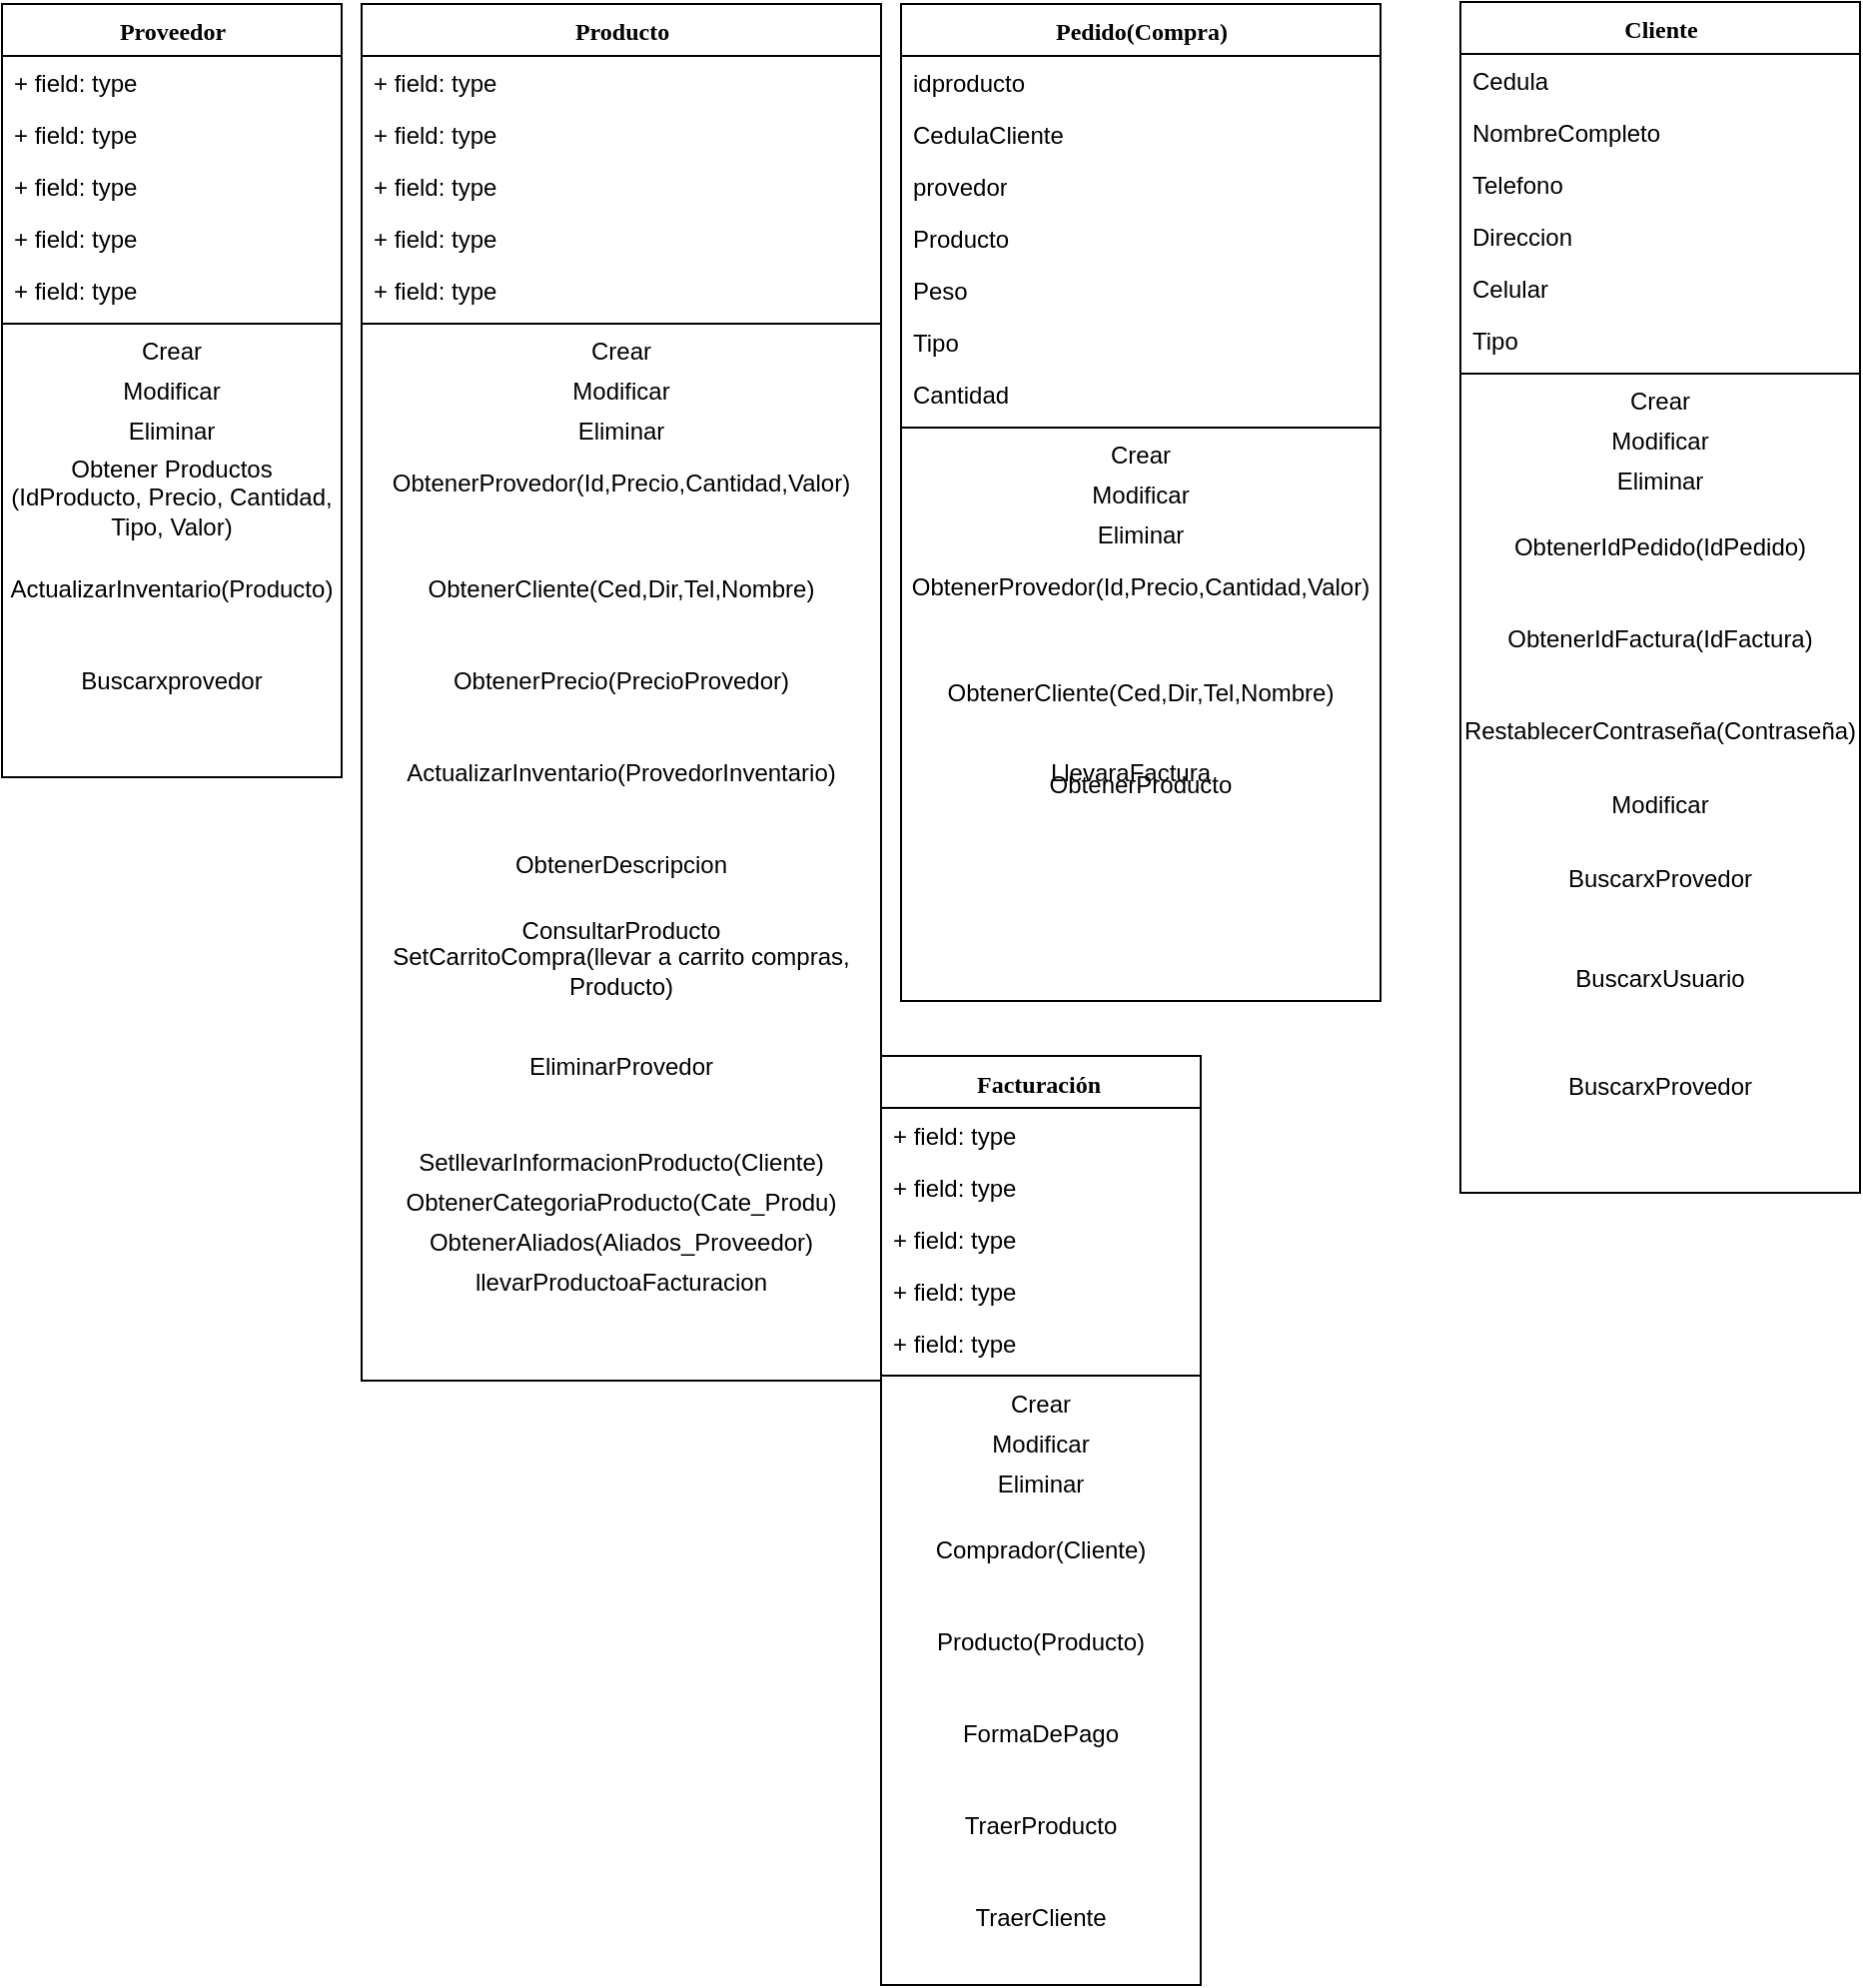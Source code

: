 <mxfile version="10.6.0" type="github"><diagram name="Page-1" id="9f46799a-70d6-7492-0946-bef42562c5a5"><mxGraphModel dx="1074" dy="616" grid="1" gridSize="10" guides="1" tooltips="1" connect="1" arrows="1" fold="1" page="1" pageScale="1" pageWidth="1100" pageHeight="850" background="#ffffff" math="0" shadow="0"><root><mxCell id="0"/><mxCell id="1" parent="0"/><mxCell id="78961159f06e98e8-30" value="Proveedor" style="swimlane;html=1;fontStyle=1;align=center;verticalAlign=top;childLayout=stackLayout;horizontal=1;startSize=26;horizontalStack=0;resizeParent=1;resizeLast=0;collapsible=1;marginBottom=0;swimlaneFillColor=#ffffff;rounded=0;shadow=0;comic=0;labelBackgroundColor=none;strokeColor=#000000;strokeWidth=1;fillColor=none;fontFamily=Verdana;fontSize=12;fontColor=#000000;" parent="1" vertex="1"><mxGeometry x="190" y="81" width="170" height="387" as="geometry"/></mxCell><mxCell id="78961159f06e98e8-31" value="+ field: type" style="text;html=1;strokeColor=none;fillColor=none;align=left;verticalAlign=top;spacingLeft=4;spacingRight=4;whiteSpace=wrap;overflow=hidden;rotatable=0;points=[[0,0.5],[1,0.5]];portConstraint=eastwest;" parent="78961159f06e98e8-30" vertex="1"><mxGeometry y="26" width="170" height="26" as="geometry"/></mxCell><mxCell id="78961159f06e98e8-32" value="+ field: type" style="text;html=1;strokeColor=none;fillColor=none;align=left;verticalAlign=top;spacingLeft=4;spacingRight=4;whiteSpace=wrap;overflow=hidden;rotatable=0;points=[[0,0.5],[1,0.5]];portConstraint=eastwest;" parent="78961159f06e98e8-30" vertex="1"><mxGeometry y="52" width="170" height="26" as="geometry"/></mxCell><mxCell id="78961159f06e98e8-33" value="+ field: type" style="text;html=1;strokeColor=none;fillColor=none;align=left;verticalAlign=top;spacingLeft=4;spacingRight=4;whiteSpace=wrap;overflow=hidden;rotatable=0;points=[[0,0.5],[1,0.5]];portConstraint=eastwest;" parent="78961159f06e98e8-30" vertex="1"><mxGeometry y="78" width="170" height="26" as="geometry"/></mxCell><mxCell id="78961159f06e98e8-34" value="+ field: type" style="text;html=1;strokeColor=none;fillColor=none;align=left;verticalAlign=top;spacingLeft=4;spacingRight=4;whiteSpace=wrap;overflow=hidden;rotatable=0;points=[[0,0.5],[1,0.5]];portConstraint=eastwest;" parent="78961159f06e98e8-30" vertex="1"><mxGeometry y="104" width="170" height="26" as="geometry"/></mxCell><mxCell id="78961159f06e98e8-36" value="+ field: type" style="text;html=1;strokeColor=none;fillColor=none;align=left;verticalAlign=top;spacingLeft=4;spacingRight=4;whiteSpace=wrap;overflow=hidden;rotatable=0;points=[[0,0.5],[1,0.5]];portConstraint=eastwest;" parent="78961159f06e98e8-30" vertex="1"><mxGeometry y="130" width="170" height="26" as="geometry"/></mxCell><mxCell id="78961159f06e98e8-38" value="" style="line;html=1;strokeWidth=1;fillColor=none;align=left;verticalAlign=middle;spacingTop=-1;spacingLeft=3;spacingRight=3;rotatable=0;labelPosition=right;points=[];portConstraint=eastwest;" parent="78961159f06e98e8-30" vertex="1"><mxGeometry y="156" width="170" height="8" as="geometry"/></mxCell><mxCell id="1F3ZZn_DFrRLebrLhPAO-1" value="Crear" style="text;html=1;strokeColor=none;fillColor=none;align=center;verticalAlign=middle;whiteSpace=wrap;rounded=0;" parent="78961159f06e98e8-30" vertex="1"><mxGeometry y="164" width="170" height="20" as="geometry"/></mxCell><mxCell id="1F3ZZn_DFrRLebrLhPAO-2" value="Modificar" style="text;html=1;strokeColor=none;fillColor=none;align=center;verticalAlign=middle;whiteSpace=wrap;rounded=0;" parent="78961159f06e98e8-30" vertex="1"><mxGeometry y="184" width="170" height="20" as="geometry"/></mxCell><mxCell id="1F3ZZn_DFrRLebrLhPAO-10" value="Eliminar" style="text;html=1;strokeColor=none;fillColor=none;align=center;verticalAlign=middle;whiteSpace=wrap;rounded=0;" parent="78961159f06e98e8-30" vertex="1"><mxGeometry y="204" width="170" height="20" as="geometry"/></mxCell><mxCell id="1F3ZZn_DFrRLebrLhPAO-4" value="Obtener Productos (IdProducto, Precio, Cantidad, Tipo, Valor)" style="text;html=1;strokeColor=none;fillColor=none;align=center;verticalAlign=middle;whiteSpace=wrap;rounded=0;" parent="78961159f06e98e8-30" vertex="1"><mxGeometry y="224" width="170" height="46" as="geometry"/></mxCell><mxCell id="pWadRWAF-90wM3f6mrkz-18" value="ActualizarInventario(Producto)" style="text;html=1;strokeColor=none;fillColor=none;align=center;verticalAlign=middle;whiteSpace=wrap;rounded=0;" parent="78961159f06e98e8-30" vertex="1"><mxGeometry y="270" width="170" height="46" as="geometry"/></mxCell><mxCell id="1F3ZZn_DFrRLebrLhPAO-13" value="Pedido(Compra)" style="swimlane;html=1;fontStyle=1;align=center;verticalAlign=top;childLayout=stackLayout;horizontal=1;startSize=26;horizontalStack=0;resizeParent=1;resizeLast=0;collapsible=1;marginBottom=0;swimlaneFillColor=#ffffff;rounded=0;shadow=0;comic=0;labelBackgroundColor=none;strokeColor=#000000;strokeWidth=1;fillColor=none;fontFamily=Verdana;fontSize=12;fontColor=#000000;" parent="1" vertex="1"><mxGeometry x="640" y="81" width="240" height="499" as="geometry"/></mxCell><mxCell id="1F3ZZn_DFrRLebrLhPAO-14" value="idproducto" style="text;html=1;strokeColor=none;fillColor=none;align=left;verticalAlign=top;spacingLeft=4;spacingRight=4;whiteSpace=wrap;overflow=hidden;rotatable=0;points=[[0,0.5],[1,0.5]];portConstraint=eastwest;" parent="1F3ZZn_DFrRLebrLhPAO-13" vertex="1"><mxGeometry y="26" width="240" height="26" as="geometry"/></mxCell><mxCell id="1F3ZZn_DFrRLebrLhPAO-15" value="CedulaCliente" style="text;html=1;strokeColor=none;fillColor=none;align=left;verticalAlign=top;spacingLeft=4;spacingRight=4;whiteSpace=wrap;overflow=hidden;rotatable=0;points=[[0,0.5],[1,0.5]];portConstraint=eastwest;" parent="1F3ZZn_DFrRLebrLhPAO-13" vertex="1"><mxGeometry y="52" width="240" height="26" as="geometry"/></mxCell><mxCell id="1F3ZZn_DFrRLebrLhPAO-16" value="provedor" style="text;html=1;strokeColor=none;fillColor=none;align=left;verticalAlign=top;spacingLeft=4;spacingRight=4;whiteSpace=wrap;overflow=hidden;rotatable=0;points=[[0,0.5],[1,0.5]];portConstraint=eastwest;" parent="1F3ZZn_DFrRLebrLhPAO-13" vertex="1"><mxGeometry y="78" width="240" height="26" as="geometry"/></mxCell><mxCell id="1F3ZZn_DFrRLebrLhPAO-17" value="Producto" style="text;html=1;strokeColor=none;fillColor=none;align=left;verticalAlign=top;spacingLeft=4;spacingRight=4;whiteSpace=wrap;overflow=hidden;rotatable=0;points=[[0,0.5],[1,0.5]];portConstraint=eastwest;" parent="1F3ZZn_DFrRLebrLhPAO-13" vertex="1"><mxGeometry y="104" width="240" height="26" as="geometry"/></mxCell><mxCell id="rBBtyC2O3I0oxIt0Tceh-10" value="Peso" style="text;strokeColor=none;fillColor=none;align=left;verticalAlign=top;spacingLeft=4;spacingRight=4;overflow=hidden;rotatable=0;points=[[0,0.5],[1,0.5]];portConstraint=eastwest;" vertex="1" parent="1F3ZZn_DFrRLebrLhPAO-13"><mxGeometry y="130" width="240" height="26" as="geometry"/></mxCell><mxCell id="rBBtyC2O3I0oxIt0Tceh-11" value="Tipo" style="text;strokeColor=none;fillColor=none;align=left;verticalAlign=top;spacingLeft=4;spacingRight=4;overflow=hidden;rotatable=0;points=[[0,0.5],[1,0.5]];portConstraint=eastwest;" vertex="1" parent="1F3ZZn_DFrRLebrLhPAO-13"><mxGeometry y="156" width="240" height="26" as="geometry"/></mxCell><mxCell id="1F3ZZn_DFrRLebrLhPAO-18" value="Cantidad" style="text;html=1;strokeColor=none;fillColor=none;align=left;verticalAlign=top;spacingLeft=4;spacingRight=4;whiteSpace=wrap;overflow=hidden;rotatable=0;points=[[0,0.5],[1,0.5]];portConstraint=eastwest;" parent="1F3ZZn_DFrRLebrLhPAO-13" vertex="1"><mxGeometry y="182" width="240" height="26" as="geometry"/></mxCell><mxCell id="1F3ZZn_DFrRLebrLhPAO-19" value="" style="line;html=1;strokeWidth=1;fillColor=none;align=left;verticalAlign=middle;spacingTop=-1;spacingLeft=3;spacingRight=3;rotatable=0;labelPosition=right;points=[];portConstraint=eastwest;" parent="1F3ZZn_DFrRLebrLhPAO-13" vertex="1"><mxGeometry y="208" width="240" height="8" as="geometry"/></mxCell><mxCell id="1F3ZZn_DFrRLebrLhPAO-20" value="Crear" style="text;html=1;strokeColor=none;fillColor=none;align=center;verticalAlign=middle;whiteSpace=wrap;rounded=0;" parent="1F3ZZn_DFrRLebrLhPAO-13" vertex="1"><mxGeometry y="216" width="240" height="20" as="geometry"/></mxCell><mxCell id="1F3ZZn_DFrRLebrLhPAO-21" value="Modificar" style="text;html=1;strokeColor=none;fillColor=none;align=center;verticalAlign=middle;whiteSpace=wrap;rounded=0;" parent="1F3ZZn_DFrRLebrLhPAO-13" vertex="1"><mxGeometry y="236" width="240" height="20" as="geometry"/></mxCell><mxCell id="1F3ZZn_DFrRLebrLhPAO-22" value="Eliminar" style="text;html=1;strokeColor=none;fillColor=none;align=center;verticalAlign=middle;whiteSpace=wrap;rounded=0;" parent="1F3ZZn_DFrRLebrLhPAO-13" vertex="1"><mxGeometry y="256" width="240" height="20" as="geometry"/></mxCell><mxCell id="1F3ZZn_DFrRLebrLhPAO-23" value="ObtenerProvedor(Id,Precio,Cantidad,Valor)&lt;br&gt;&lt;br&gt;" style="text;html=1;strokeColor=none;fillColor=none;align=center;verticalAlign=middle;whiteSpace=wrap;rounded=0;" parent="1F3ZZn_DFrRLebrLhPAO-13" vertex="1"><mxGeometry y="276" width="240" height="46" as="geometry"/></mxCell><mxCell id="1F3ZZn_DFrRLebrLhPAO-25" value="ObtenerCliente(Ced,Dir,Tel,Nombre)&lt;br&gt;" style="text;html=1;strokeColor=none;fillColor=none;align=center;verticalAlign=middle;whiteSpace=wrap;rounded=0;" parent="1F3ZZn_DFrRLebrLhPAO-13" vertex="1"><mxGeometry y="322" width="240" height="46" as="geometry"/></mxCell><mxCell id="1F3ZZn_DFrRLebrLhPAO-39" value="ObtenerProducto&lt;br&gt;" style="text;html=1;strokeColor=none;fillColor=none;align=center;verticalAlign=middle;whiteSpace=wrap;rounded=0;" parent="1F3ZZn_DFrRLebrLhPAO-13" vertex="1"><mxGeometry y="368" width="240" height="46" as="geometry"/></mxCell><mxCell id="1F3ZZn_DFrRLebrLhPAO-27" value="Producto" style="swimlane;html=1;fontStyle=1;align=center;verticalAlign=top;childLayout=stackLayout;horizontal=1;startSize=26;horizontalStack=0;resizeParent=1;resizeLast=0;collapsible=1;marginBottom=0;swimlaneFillColor=#ffffff;rounded=0;shadow=0;comic=0;labelBackgroundColor=none;strokeColor=#000000;strokeWidth=1;fillColor=none;fontFamily=Verdana;fontSize=12;fontColor=#000000;" parent="1" vertex="1"><mxGeometry x="370" y="81" width="260" height="689" as="geometry"/></mxCell><mxCell id="1F3ZZn_DFrRLebrLhPAO-28" value="+ field: type" style="text;html=1;strokeColor=none;fillColor=none;align=left;verticalAlign=top;spacingLeft=4;spacingRight=4;whiteSpace=wrap;overflow=hidden;rotatable=0;points=[[0,0.5],[1,0.5]];portConstraint=eastwest;" parent="1F3ZZn_DFrRLebrLhPAO-27" vertex="1"><mxGeometry y="26" width="260" height="26" as="geometry"/></mxCell><mxCell id="1F3ZZn_DFrRLebrLhPAO-29" value="+ field: type" style="text;html=1;strokeColor=none;fillColor=none;align=left;verticalAlign=top;spacingLeft=4;spacingRight=4;whiteSpace=wrap;overflow=hidden;rotatable=0;points=[[0,0.5],[1,0.5]];portConstraint=eastwest;" parent="1F3ZZn_DFrRLebrLhPAO-27" vertex="1"><mxGeometry y="52" width="260" height="26" as="geometry"/></mxCell><mxCell id="1F3ZZn_DFrRLebrLhPAO-30" value="+ field: type" style="text;html=1;strokeColor=none;fillColor=none;align=left;verticalAlign=top;spacingLeft=4;spacingRight=4;whiteSpace=wrap;overflow=hidden;rotatable=0;points=[[0,0.5],[1,0.5]];portConstraint=eastwest;" parent="1F3ZZn_DFrRLebrLhPAO-27" vertex="1"><mxGeometry y="78" width="260" height="26" as="geometry"/></mxCell><mxCell id="1F3ZZn_DFrRLebrLhPAO-31" value="+ field: type" style="text;html=1;strokeColor=none;fillColor=none;align=left;verticalAlign=top;spacingLeft=4;spacingRight=4;whiteSpace=wrap;overflow=hidden;rotatable=0;points=[[0,0.5],[1,0.5]];portConstraint=eastwest;" parent="1F3ZZn_DFrRLebrLhPAO-27" vertex="1"><mxGeometry y="104" width="260" height="26" as="geometry"/></mxCell><mxCell id="1F3ZZn_DFrRLebrLhPAO-32" value="+ field: type" style="text;html=1;strokeColor=none;fillColor=none;align=left;verticalAlign=top;spacingLeft=4;spacingRight=4;whiteSpace=wrap;overflow=hidden;rotatable=0;points=[[0,0.5],[1,0.5]];portConstraint=eastwest;" parent="1F3ZZn_DFrRLebrLhPAO-27" vertex="1"><mxGeometry y="130" width="260" height="26" as="geometry"/></mxCell><mxCell id="1F3ZZn_DFrRLebrLhPAO-33" value="" style="line;html=1;strokeWidth=1;fillColor=none;align=left;verticalAlign=middle;spacingTop=-1;spacingLeft=3;spacingRight=3;rotatable=0;labelPosition=right;points=[];portConstraint=eastwest;" parent="1F3ZZn_DFrRLebrLhPAO-27" vertex="1"><mxGeometry y="156" width="260" height="8" as="geometry"/></mxCell><mxCell id="1F3ZZn_DFrRLebrLhPAO-34" value="Crear" style="text;html=1;strokeColor=none;fillColor=none;align=center;verticalAlign=middle;whiteSpace=wrap;rounded=0;" parent="1F3ZZn_DFrRLebrLhPAO-27" vertex="1"><mxGeometry y="164" width="260" height="20" as="geometry"/></mxCell><mxCell id="1F3ZZn_DFrRLebrLhPAO-35" value="Modificar" style="text;html=1;strokeColor=none;fillColor=none;align=center;verticalAlign=middle;whiteSpace=wrap;rounded=0;" parent="1F3ZZn_DFrRLebrLhPAO-27" vertex="1"><mxGeometry y="184" width="260" height="20" as="geometry"/></mxCell><mxCell id="1F3ZZn_DFrRLebrLhPAO-36" value="Eliminar" style="text;html=1;strokeColor=none;fillColor=none;align=center;verticalAlign=middle;whiteSpace=wrap;rounded=0;" parent="1F3ZZn_DFrRLebrLhPAO-27" vertex="1"><mxGeometry y="204" width="260" height="20" as="geometry"/></mxCell><mxCell id="1F3ZZn_DFrRLebrLhPAO-37" value="ObtenerProvedor(Id,Precio,Cantidad,Valor)&lt;br&gt;&lt;br&gt;" style="text;html=1;strokeColor=none;fillColor=none;align=center;verticalAlign=middle;whiteSpace=wrap;rounded=0;" parent="1F3ZZn_DFrRLebrLhPAO-27" vertex="1"><mxGeometry y="224" width="260" height="46" as="geometry"/></mxCell><mxCell id="1F3ZZn_DFrRLebrLhPAO-38" value="ObtenerCliente(Ced,Dir,Tel,Nombre)&lt;br&gt;" style="text;html=1;strokeColor=none;fillColor=none;align=center;verticalAlign=middle;whiteSpace=wrap;rounded=0;" parent="1F3ZZn_DFrRLebrLhPAO-27" vertex="1"><mxGeometry y="270" width="260" height="46" as="geometry"/></mxCell><mxCell id="1F3ZZn_DFrRLebrLhPAO-40" value="ObtenerPrecio(PrecioProvedor)&lt;br&gt;" style="text;html=1;strokeColor=none;fillColor=none;align=center;verticalAlign=middle;whiteSpace=wrap;rounded=0;" parent="1F3ZZn_DFrRLebrLhPAO-27" vertex="1"><mxGeometry y="316" width="260" height="46" as="geometry"/></mxCell><mxCell id="1F3ZZn_DFrRLebrLhPAO-41" value="ActualizarInventario(ProvedorInventario)&lt;br&gt;" style="text;html=1;strokeColor=none;fillColor=none;align=center;verticalAlign=middle;whiteSpace=wrap;rounded=0;" parent="1F3ZZn_DFrRLebrLhPAO-27" vertex="1"><mxGeometry y="362" width="260" height="46" as="geometry"/></mxCell><mxCell id="1F3ZZn_DFrRLebrLhPAO-42" value="ObtenerDescripcion" style="text;html=1;strokeColor=none;fillColor=none;align=center;verticalAlign=middle;whiteSpace=wrap;rounded=0;" parent="1F3ZZn_DFrRLebrLhPAO-27" vertex="1"><mxGeometry y="408" width="260" height="46" as="geometry"/></mxCell><mxCell id="1F3ZZn_DFrRLebrLhPAO-43" value="ConsultarProducto" style="text;html=1;strokeColor=none;fillColor=none;align=center;verticalAlign=middle;whiteSpace=wrap;rounded=0;" parent="1F3ZZn_DFrRLebrLhPAO-27" vertex="1"><mxGeometry y="454" width="260" height="20" as="geometry"/></mxCell><mxCell id="1F3ZZn_DFrRLebrLhPAO-45" value="SetCarritoCompra(llevar a carrito compras, Producto)" style="text;html=1;strokeColor=none;fillColor=none;align=center;verticalAlign=middle;whiteSpace=wrap;rounded=0;" parent="1F3ZZn_DFrRLebrLhPAO-27" vertex="1"><mxGeometry y="474" width="260" height="20" as="geometry"/></mxCell><mxCell id="1F3ZZn_DFrRLebrLhPAO-47" value="EliminarProvedor" style="text;html=1;strokeColor=none;fillColor=none;align=center;verticalAlign=middle;whiteSpace=wrap;rounded=0;" parent="1F3ZZn_DFrRLebrLhPAO-27" vertex="1"><mxGeometry y="494" width="260" height="76" as="geometry"/></mxCell><mxCell id="1F3ZZn_DFrRLebrLhPAO-44" value="SetllevarInformacionProducto(Cliente)" style="text;html=1;strokeColor=none;fillColor=none;align=center;verticalAlign=middle;whiteSpace=wrap;rounded=0;" parent="1F3ZZn_DFrRLebrLhPAO-27" vertex="1"><mxGeometry y="570" width="260" height="20" as="geometry"/></mxCell><mxCell id="1F3ZZn_DFrRLebrLhPAO-48" value="ObtenerCategoriaProducto(Cate_Produ)" style="text;html=1;strokeColor=none;fillColor=none;align=center;verticalAlign=middle;whiteSpace=wrap;rounded=0;" parent="1F3ZZn_DFrRLebrLhPAO-27" vertex="1"><mxGeometry y="590" width="260" height="20" as="geometry"/></mxCell><mxCell id="1F3ZZn_DFrRLebrLhPAO-49" value="ObtenerAliados(Aliados_Proveedor)" style="text;html=1;strokeColor=none;fillColor=none;align=center;verticalAlign=middle;whiteSpace=wrap;rounded=0;" parent="1F3ZZn_DFrRLebrLhPAO-27" vertex="1"><mxGeometry y="610" width="260" height="20" as="geometry"/></mxCell><mxCell id="1F3ZZn_DFrRLebrLhPAO-66" value="llevarProductoaFacturacion" style="text;html=1;strokeColor=none;fillColor=none;align=center;verticalAlign=middle;whiteSpace=wrap;rounded=0;" parent="1F3ZZn_DFrRLebrLhPAO-27" vertex="1"><mxGeometry y="630" width="260" height="20" as="geometry"/></mxCell><mxCell id="1F3ZZn_DFrRLebrLhPAO-50" value="Facturación&amp;nbsp;" style="swimlane;html=1;fontStyle=1;align=center;verticalAlign=top;childLayout=stackLayout;horizontal=1;startSize=26;horizontalStack=0;resizeParent=1;resizeLast=0;collapsible=1;marginBottom=0;swimlaneFillColor=#ffffff;rounded=0;shadow=0;comic=0;labelBackgroundColor=none;strokeColor=#000000;strokeWidth=1;fillColor=none;fontFamily=Verdana;fontSize=12;fontColor=#000000;" parent="1" vertex="1"><mxGeometry x="630" y="607.5" width="160" height="465" as="geometry"/></mxCell><mxCell id="1F3ZZn_DFrRLebrLhPAO-51" value="+ field: type" style="text;html=1;strokeColor=none;fillColor=none;align=left;verticalAlign=top;spacingLeft=4;spacingRight=4;whiteSpace=wrap;overflow=hidden;rotatable=0;points=[[0,0.5],[1,0.5]];portConstraint=eastwest;" parent="1F3ZZn_DFrRLebrLhPAO-50" vertex="1"><mxGeometry y="26" width="160" height="26" as="geometry"/></mxCell><mxCell id="1F3ZZn_DFrRLebrLhPAO-52" value="+ field: type" style="text;html=1;strokeColor=none;fillColor=none;align=left;verticalAlign=top;spacingLeft=4;spacingRight=4;whiteSpace=wrap;overflow=hidden;rotatable=0;points=[[0,0.5],[1,0.5]];portConstraint=eastwest;" parent="1F3ZZn_DFrRLebrLhPAO-50" vertex="1"><mxGeometry y="52" width="160" height="26" as="geometry"/></mxCell><mxCell id="1F3ZZn_DFrRLebrLhPAO-53" value="+ field: type" style="text;html=1;strokeColor=none;fillColor=none;align=left;verticalAlign=top;spacingLeft=4;spacingRight=4;whiteSpace=wrap;overflow=hidden;rotatable=0;points=[[0,0.5],[1,0.5]];portConstraint=eastwest;" parent="1F3ZZn_DFrRLebrLhPAO-50" vertex="1"><mxGeometry y="78" width="160" height="26" as="geometry"/></mxCell><mxCell id="1F3ZZn_DFrRLebrLhPAO-54" value="+ field: type" style="text;html=1;strokeColor=none;fillColor=none;align=left;verticalAlign=top;spacingLeft=4;spacingRight=4;whiteSpace=wrap;overflow=hidden;rotatable=0;points=[[0,0.5],[1,0.5]];portConstraint=eastwest;" parent="1F3ZZn_DFrRLebrLhPAO-50" vertex="1"><mxGeometry y="104" width="160" height="26" as="geometry"/></mxCell><mxCell id="1F3ZZn_DFrRLebrLhPAO-55" value="+ field: type" style="text;html=1;strokeColor=none;fillColor=none;align=left;verticalAlign=top;spacingLeft=4;spacingRight=4;whiteSpace=wrap;overflow=hidden;rotatable=0;points=[[0,0.5],[1,0.5]];portConstraint=eastwest;" parent="1F3ZZn_DFrRLebrLhPAO-50" vertex="1"><mxGeometry y="130" width="160" height="26" as="geometry"/></mxCell><mxCell id="1F3ZZn_DFrRLebrLhPAO-56" value="" style="line;html=1;strokeWidth=1;fillColor=none;align=left;verticalAlign=middle;spacingTop=-1;spacingLeft=3;spacingRight=3;rotatable=0;labelPosition=right;points=[];portConstraint=eastwest;" parent="1F3ZZn_DFrRLebrLhPAO-50" vertex="1"><mxGeometry y="156" width="160" height="8" as="geometry"/></mxCell><mxCell id="1F3ZZn_DFrRLebrLhPAO-57" value="Crear" style="text;html=1;strokeColor=none;fillColor=none;align=center;verticalAlign=middle;whiteSpace=wrap;rounded=0;" parent="1F3ZZn_DFrRLebrLhPAO-50" vertex="1"><mxGeometry y="164" width="160" height="20" as="geometry"/></mxCell><mxCell id="1F3ZZn_DFrRLebrLhPAO-58" value="Modificar" style="text;html=1;strokeColor=none;fillColor=none;align=center;verticalAlign=middle;whiteSpace=wrap;rounded=0;" parent="1F3ZZn_DFrRLebrLhPAO-50" vertex="1"><mxGeometry y="184" width="160" height="20" as="geometry"/></mxCell><mxCell id="1F3ZZn_DFrRLebrLhPAO-59" value="Eliminar" style="text;html=1;strokeColor=none;fillColor=none;align=center;verticalAlign=middle;whiteSpace=wrap;rounded=0;" parent="1F3ZZn_DFrRLebrLhPAO-50" vertex="1"><mxGeometry y="204" width="160" height="20" as="geometry"/></mxCell><mxCell id="1F3ZZn_DFrRLebrLhPAO-60" value="Comprador(Cliente)" style="text;html=1;strokeColor=none;fillColor=none;align=center;verticalAlign=middle;whiteSpace=wrap;rounded=0;" parent="1F3ZZn_DFrRLebrLhPAO-50" vertex="1"><mxGeometry y="224" width="160" height="46" as="geometry"/></mxCell><mxCell id="1F3ZZn_DFrRLebrLhPAO-61" value="Producto(Producto)" style="text;html=1;strokeColor=none;fillColor=none;align=center;verticalAlign=middle;whiteSpace=wrap;rounded=0;" parent="1F3ZZn_DFrRLebrLhPAO-50" vertex="1"><mxGeometry y="270" width="160" height="46" as="geometry"/></mxCell><mxCell id="1F3ZZn_DFrRLebrLhPAO-63" value="FormaDePago" style="text;html=1;strokeColor=none;fillColor=none;align=center;verticalAlign=middle;whiteSpace=wrap;rounded=0;" parent="1F3ZZn_DFrRLebrLhPAO-50" vertex="1"><mxGeometry y="316" width="160" height="46" as="geometry"/></mxCell><mxCell id="1F3ZZn_DFrRLebrLhPAO-64" value="TraerProducto" style="text;html=1;strokeColor=none;fillColor=none;align=center;verticalAlign=middle;whiteSpace=wrap;rounded=0;" parent="1F3ZZn_DFrRLebrLhPAO-50" vertex="1"><mxGeometry y="362" width="160" height="46" as="geometry"/></mxCell><mxCell id="1F3ZZn_DFrRLebrLhPAO-65" value="TraerCliente" style="text;html=1;strokeColor=none;fillColor=none;align=center;verticalAlign=middle;whiteSpace=wrap;rounded=0;" parent="1F3ZZn_DFrRLebrLhPAO-50" vertex="1"><mxGeometry y="408" width="160" height="46" as="geometry"/></mxCell><mxCell id="pWadRWAF-90wM3f6mrkz-1" value="Cliente" style="swimlane;html=1;fontStyle=1;align=center;verticalAlign=top;childLayout=stackLayout;horizontal=1;startSize=26;horizontalStack=0;resizeParent=1;resizeLast=0;collapsible=1;marginBottom=0;swimlaneFillColor=#ffffff;rounded=0;shadow=0;comic=0;labelBackgroundColor=none;strokeColor=#000000;strokeWidth=1;fillColor=none;fontFamily=Verdana;fontSize=12;fontColor=#000000;" parent="1" vertex="1"><mxGeometry x="920" y="80" width="200" height="596" as="geometry"/></mxCell><mxCell id="pWadRWAF-90wM3f6mrkz-3" value="Cedula" style="text;html=1;strokeColor=none;fillColor=none;align=left;verticalAlign=top;spacingLeft=4;spacingRight=4;whiteSpace=wrap;overflow=hidden;rotatable=0;points=[[0,0.5],[1,0.5]];portConstraint=eastwest;" parent="pWadRWAF-90wM3f6mrkz-1" vertex="1"><mxGeometry y="26" width="200" height="26" as="geometry"/></mxCell><mxCell id="pWadRWAF-90wM3f6mrkz-4" value="NombreCompleto" style="text;html=1;strokeColor=none;fillColor=none;align=left;verticalAlign=top;spacingLeft=4;spacingRight=4;whiteSpace=wrap;overflow=hidden;rotatable=0;points=[[0,0.5],[1,0.5]];portConstraint=eastwest;" parent="pWadRWAF-90wM3f6mrkz-1" vertex="1"><mxGeometry y="52" width="200" height="26" as="geometry"/></mxCell><mxCell id="pWadRWAF-90wM3f6mrkz-5" value="Telefono" style="text;html=1;strokeColor=none;fillColor=none;align=left;verticalAlign=top;spacingLeft=4;spacingRight=4;whiteSpace=wrap;overflow=hidden;rotatable=0;points=[[0,0.5],[1,0.5]];portConstraint=eastwest;" parent="pWadRWAF-90wM3f6mrkz-1" vertex="1"><mxGeometry y="78" width="200" height="26" as="geometry"/></mxCell><mxCell id="pWadRWAF-90wM3f6mrkz-6" value="Direccion" style="text;html=1;strokeColor=none;fillColor=none;align=left;verticalAlign=top;spacingLeft=4;spacingRight=4;whiteSpace=wrap;overflow=hidden;rotatable=0;points=[[0,0.5],[1,0.5]];portConstraint=eastwest;" parent="pWadRWAF-90wM3f6mrkz-1" vertex="1"><mxGeometry y="104" width="200" height="26" as="geometry"/></mxCell><mxCell id="rBBtyC2O3I0oxIt0Tceh-2" value="Celular" style="text;html=1;strokeColor=none;fillColor=none;align=left;verticalAlign=top;spacingLeft=4;spacingRight=4;whiteSpace=wrap;overflow=hidden;rotatable=0;points=[[0,0.5],[1,0.5]];portConstraint=eastwest;" vertex="1" parent="pWadRWAF-90wM3f6mrkz-1"><mxGeometry y="130" width="200" height="26" as="geometry"/></mxCell><mxCell id="rBBtyC2O3I0oxIt0Tceh-3" value="Tipo" style="text;html=1;strokeColor=none;fillColor=none;align=left;verticalAlign=top;spacingLeft=4;spacingRight=4;whiteSpace=wrap;overflow=hidden;rotatable=0;points=[[0,0.5],[1,0.5]];portConstraint=eastwest;" vertex="1" parent="pWadRWAF-90wM3f6mrkz-1"><mxGeometry y="156" width="200" height="26" as="geometry"/></mxCell><mxCell id="pWadRWAF-90wM3f6mrkz-7" value="" style="line;html=1;strokeWidth=1;fillColor=none;align=left;verticalAlign=middle;spacingTop=-1;spacingLeft=3;spacingRight=3;rotatable=0;labelPosition=right;points=[];portConstraint=eastwest;" parent="pWadRWAF-90wM3f6mrkz-1" vertex="1"><mxGeometry y="182" width="200" height="8" as="geometry"/></mxCell><mxCell id="pWadRWAF-90wM3f6mrkz-8" value="Crear" style="text;html=1;strokeColor=none;fillColor=none;align=center;verticalAlign=middle;whiteSpace=wrap;rounded=0;" parent="pWadRWAF-90wM3f6mrkz-1" vertex="1"><mxGeometry y="190" width="200" height="20" as="geometry"/></mxCell><mxCell id="pWadRWAF-90wM3f6mrkz-9" value="Modificar" style="text;html=1;strokeColor=none;fillColor=none;align=center;verticalAlign=middle;whiteSpace=wrap;rounded=0;" parent="pWadRWAF-90wM3f6mrkz-1" vertex="1"><mxGeometry y="210" width="200" height="20" as="geometry"/></mxCell><mxCell id="pWadRWAF-90wM3f6mrkz-10" value="Eliminar" style="text;html=1;strokeColor=none;fillColor=none;align=center;verticalAlign=middle;whiteSpace=wrap;rounded=0;" parent="pWadRWAF-90wM3f6mrkz-1" vertex="1"><mxGeometry y="230" width="200" height="20" as="geometry"/></mxCell><mxCell id="pWadRWAF-90wM3f6mrkz-11" value="ObtenerIdPedido(IdPedido)" style="text;html=1;strokeColor=none;fillColor=none;align=center;verticalAlign=middle;whiteSpace=wrap;rounded=0;" parent="pWadRWAF-90wM3f6mrkz-1" vertex="1"><mxGeometry y="250" width="200" height="46" as="geometry"/></mxCell><mxCell id="pWadRWAF-90wM3f6mrkz-12" value="ObtenerIdFactura(IdFactura)" style="text;html=1;strokeColor=none;fillColor=none;align=center;verticalAlign=middle;whiteSpace=wrap;rounded=0;" parent="pWadRWAF-90wM3f6mrkz-1" vertex="1"><mxGeometry y="296" width="200" height="46" as="geometry"/></mxCell><mxCell id="pWadRWAF-90wM3f6mrkz-13" value="RestablecerContraseña(Contraseña)" style="text;html=1;strokeColor=none;fillColor=none;align=center;verticalAlign=middle;whiteSpace=wrap;rounded=0;" parent="pWadRWAF-90wM3f6mrkz-1" vertex="1"><mxGeometry y="342" width="200" height="46" as="geometry"/></mxCell><mxCell id="pWadRWAF-90wM3f6mrkz-15" value="Modificar" style="text;html=1;strokeColor=none;fillColor=none;align=center;verticalAlign=middle;whiteSpace=wrap;rounded=0;" parent="pWadRWAF-90wM3f6mrkz-1" vertex="1"><mxGeometry y="388" width="200" height="28" as="geometry"/></mxCell><mxCell id="pWadRWAF-90wM3f6mrkz-16" value="BuscarxProvedor" style="text;html=1;strokeColor=none;fillColor=none;align=center;verticalAlign=middle;whiteSpace=wrap;rounded=0;" parent="pWadRWAF-90wM3f6mrkz-1" vertex="1"><mxGeometry y="416" width="200" height="46" as="geometry"/></mxCell><mxCell id="pWadRWAF-90wM3f6mrkz-17" value="BuscarxUsuario" style="text;html=1;strokeColor=none;fillColor=none;align=center;verticalAlign=middle;whiteSpace=wrap;rounded=0;" parent="pWadRWAF-90wM3f6mrkz-1" vertex="1"><mxGeometry y="462" width="200" height="54" as="geometry"/></mxCell><mxCell id="pWadRWAF-90wM3f6mrkz-22" value="BuscarxProvedor" style="text;html=1;strokeColor=none;fillColor=none;align=center;verticalAlign=middle;whiteSpace=wrap;rounded=0;" parent="pWadRWAF-90wM3f6mrkz-1" vertex="1"><mxGeometry y="516" width="200" height="54" as="geometry"/></mxCell><mxCell id="pWadRWAF-90wM3f6mrkz-14" value="LlevaraFactura&lt;br&gt;" style="text;html=1;strokeColor=none;fillColor=none;align=center;verticalAlign=middle;whiteSpace=wrap;rounded=0;" parent="1" vertex="1"><mxGeometry x="640" y="443" width="230" height="46" as="geometry"/></mxCell><mxCell id="pWadRWAF-90wM3f6mrkz-19" value="Buscarxprovedor" style="text;html=1;strokeColor=none;fillColor=none;align=center;verticalAlign=middle;whiteSpace=wrap;rounded=0;" parent="1" vertex="1"><mxGeometry x="190" y="397" width="170" height="46" as="geometry"/></mxCell></root></mxGraphModel></diagram></mxfile>